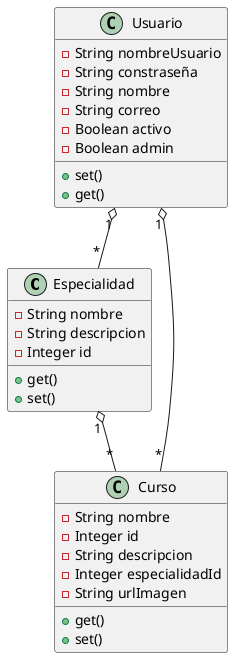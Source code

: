 @startuml

class Especialidad {
    - String nombre
    - String descripcion
    - Integer id
    + get()
    + set()
}

class Curso {
    - String nombre
    - Integer id
    - String descripcion
    - Integer especialidadId
    - String urlImagen
    + get()
    + set()
}

class Usuario {
    - String nombreUsuario
    - String constraseña
    - String nombre
    - String correo
    - Boolean activo
    - Boolean admin
    + set()
    + get()
}

Especialidad "1" o-- "*" Curso
Usuario "1" o-- "*" Especialidad
Usuario "1" o-- "*" Curso

@enduml